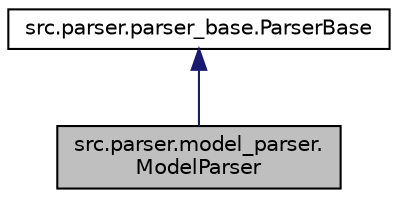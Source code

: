 digraph "src.parser.model_parser.ModelParser"
{
 // LATEX_PDF_SIZE
  edge [fontname="Helvetica",fontsize="10",labelfontname="Helvetica",labelfontsize="10"];
  node [fontname="Helvetica",fontsize="10",shape=record];
  Node1 [label="src.parser.model_parser.\lModelParser",height=0.2,width=0.4,color="black", fillcolor="grey75", style="filled", fontcolor="black",tooltip=" "];
  Node2 -> Node1 [dir="back",color="midnightblue",fontsize="10",style="solid",fontname="Helvetica"];
  Node2 [label="src.parser.parser_base.ParserBase",height=0.2,width=0.4,color="black", fillcolor="white", style="filled",URL="$classsrc_1_1parser_1_1parser__base_1_1ParserBase.html",tooltip=" "];
}
